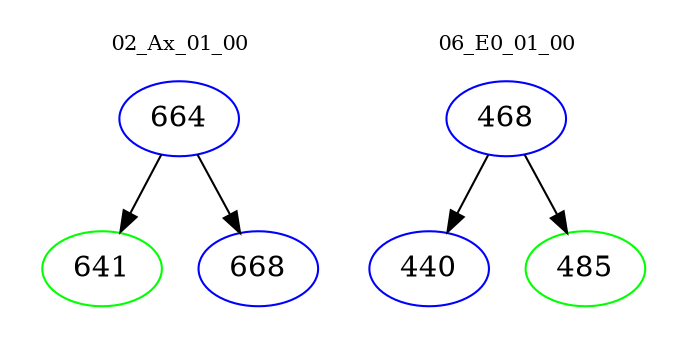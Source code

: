 digraph{
subgraph cluster_0 {
color = white
label = "02_Ax_01_00";
fontsize=10;
T0_664 [label="664", color="blue"]
T0_664 -> T0_641 [color="black"]
T0_641 [label="641", color="green"]
T0_664 -> T0_668 [color="black"]
T0_668 [label="668", color="blue"]
}
subgraph cluster_1 {
color = white
label = "06_E0_01_00";
fontsize=10;
T1_468 [label="468", color="blue"]
T1_468 -> T1_440 [color="black"]
T1_440 [label="440", color="blue"]
T1_468 -> T1_485 [color="black"]
T1_485 [label="485", color="green"]
}
}
